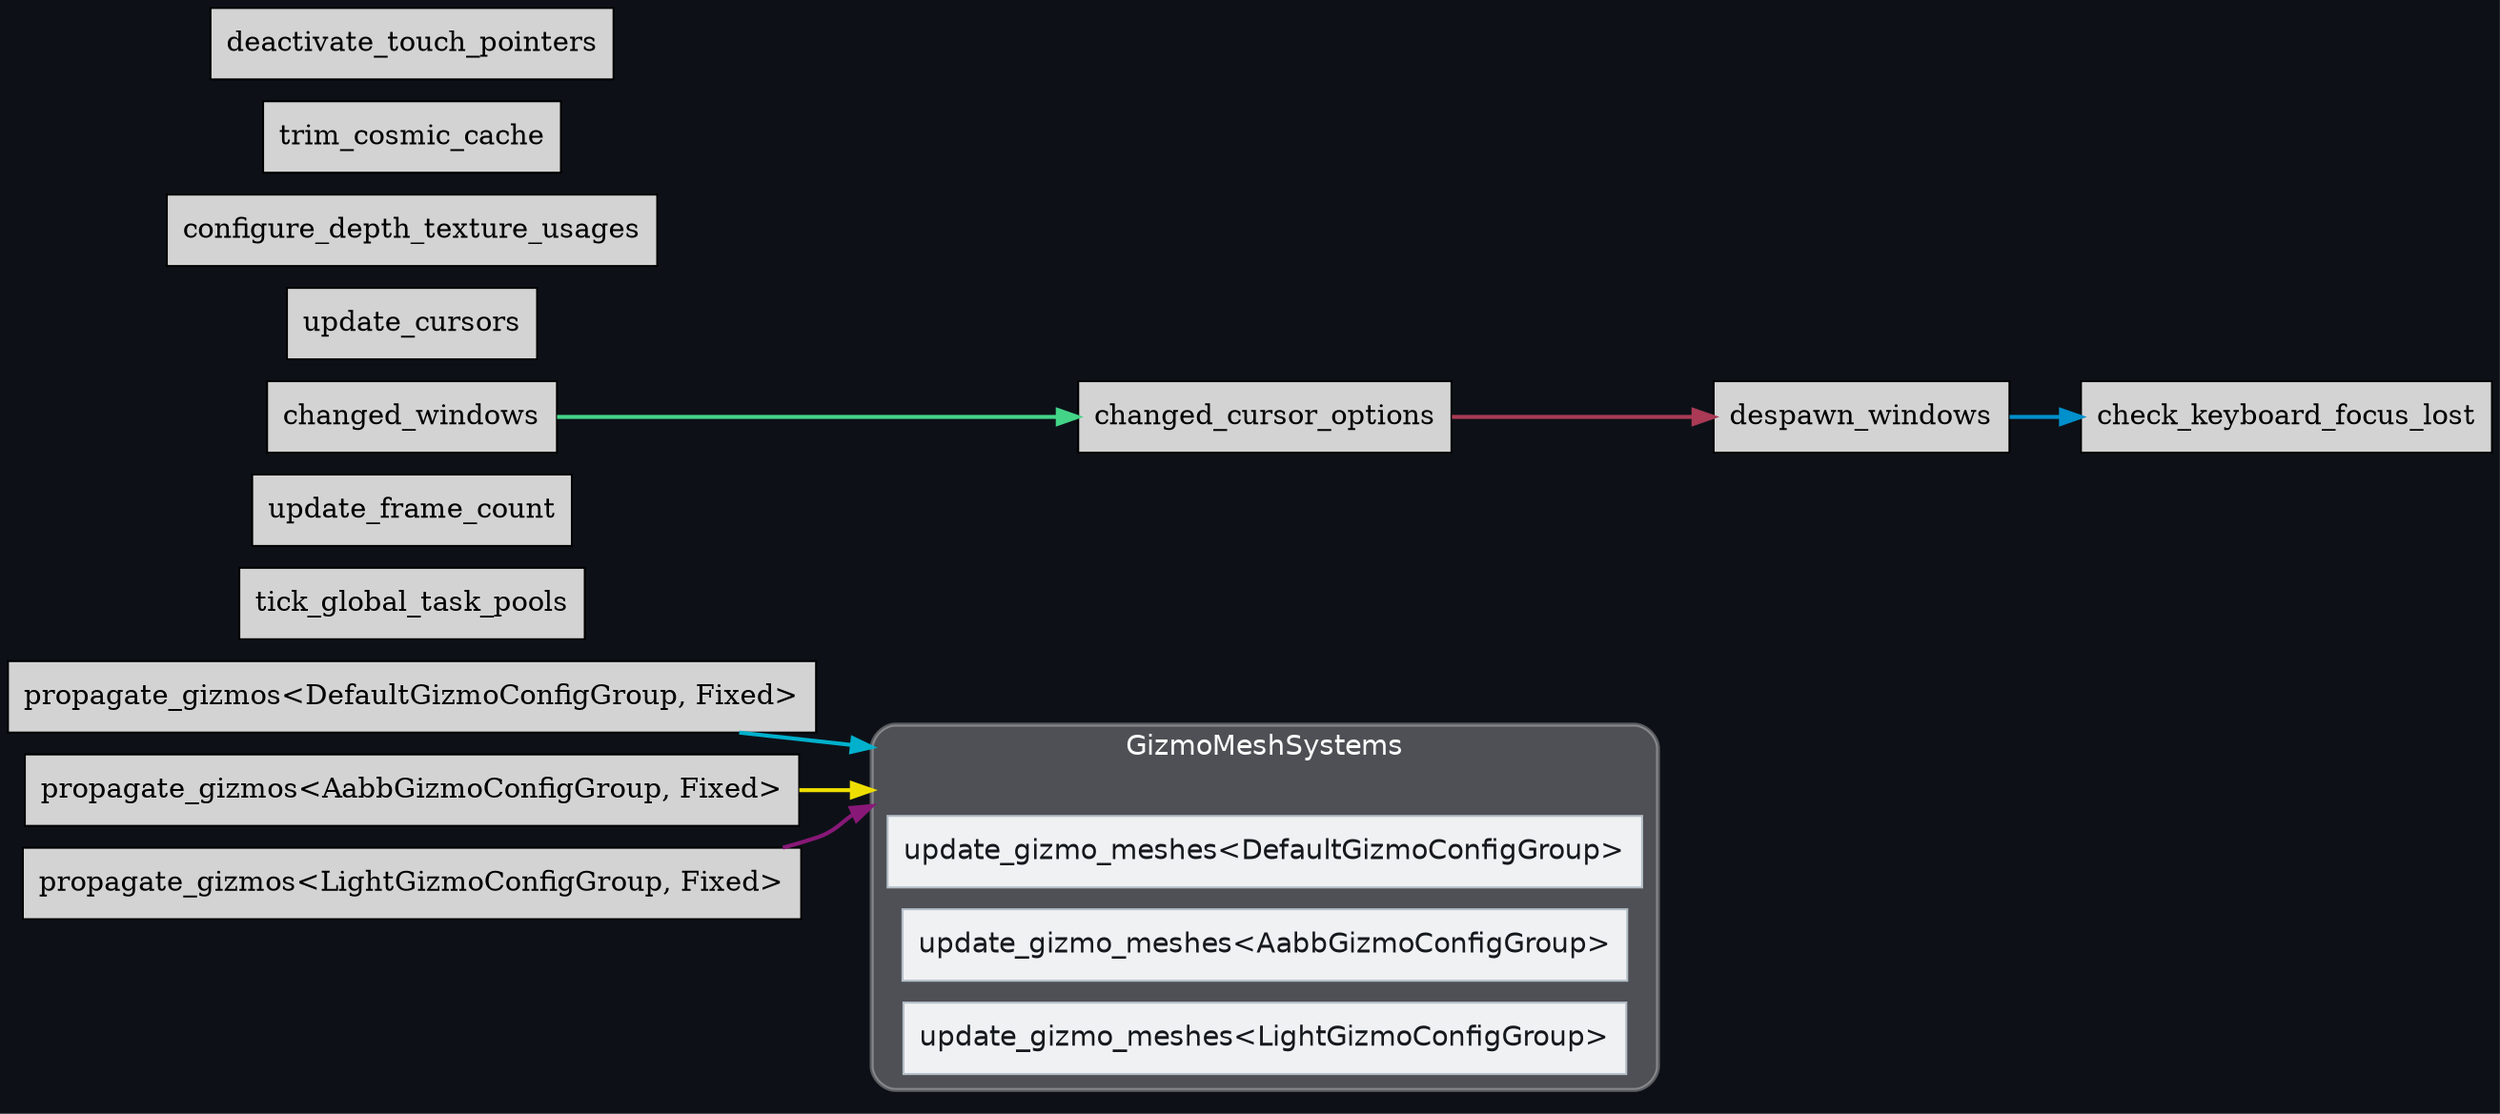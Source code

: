 digraph "" {
	"compound"="true";
	"splines"="spline";
	"rankdir"="LR";
	"bgcolor"="#0d1117";
	"fontname"="Helvetica";
	"nodesep"="0.15";
	edge ["penwidth"="2"];
	node ["shape"="box", "style"="filled"];
	subgraph "clusternode_Set(SystemSetKey(12v1))" {
		"style"="rounded,filled";
		"label"="GizmoMeshSystems";
		"tooltip"="GizmoMeshSystems";
		"fillcolor"="#ffffff44";
		"fontcolor"="#ffffff";
		"color"="#ffffff50";
		"penwidth"="2";
		"set_marker_node_Set(SystemSetKey(12v1))" ["style"="invis", "label"="", "shape"="point"]
		"node_System(SystemKey(11v1))" ["label"="update_gizmo_meshes<DefaultGizmoConfigGroup>", "tooltip"="bevy_gizmos::update_gizmo_meshes<bevy_gizmos::config::DefaultGizmoConfigGroup>", "fillcolor"="#eff1f3", "fontname"="Helvetica", "fontcolor"="#15191d", "color"="#b4bec7", "penwidth"="1"]
		"node_System(SystemKey(13v1))" ["label"="update_gizmo_meshes<AabbGizmoConfigGroup>", "tooltip"="bevy_gizmos::update_gizmo_meshes<bevy_gizmos::aabb::AabbGizmoConfigGroup>", "fillcolor"="#eff1f3", "fontname"="Helvetica", "fontcolor"="#15191d", "color"="#b4bec7", "penwidth"="1"]
		"node_System(SystemKey(15v1))" ["label"="update_gizmo_meshes<LightGizmoConfigGroup>", "tooltip"="bevy_gizmos::update_gizmo_meshes<bevy_gizmos::light::LightGizmoConfigGroup>", "fillcolor"="#eff1f3", "fontname"="Helvetica", "fontcolor"="#15191d", "color"="#b4bec7", "penwidth"="1"]
	}
	
	"node_System(SystemKey(1v1))" ["label"="tick_global_task_pools", "tooltip"="bevy_app::task_pool_plugin::tick_global_task_pools"]
	"node_System(SystemKey(2v1))" ["label"="update_frame_count", "tooltip"="bevy_diagnostic::frame_count_diagnostics_plugin::update_frame_count"]
	"node_System(SystemKey(3v1))" ["label"="changed_windows", "tooltip"="bevy_winit::system::changed_windows"]
	"node_System(SystemKey(4v1))" ["label"="changed_cursor_options", "tooltip"="bevy_winit::system::changed_cursor_options"]
	"node_System(SystemKey(5v1))" ["label"="despawn_windows", "tooltip"="bevy_winit::system::despawn_windows"]
	"node_System(SystemKey(6v1))" ["label"="check_keyboard_focus_lost", "tooltip"="bevy_winit::system::check_keyboard_focus_lost"]
	"node_System(SystemKey(7v1))" ["label"="update_cursors", "tooltip"="bevy_winit::cursor::update_cursors"]
	"node_System(SystemKey(8v1))" ["label"="configure_depth_texture_usages", "tooltip"="bevy_core_pipeline::oit::configure_depth_texture_usages"]
	"node_System(SystemKey(9v1))" ["label"="trim_cosmic_cache", "tooltip"="bevy_text::pipeline::trim_cosmic_cache"]
	"node_System(SystemKey(10v1))" ["label"="propagate_gizmos<DefaultGizmoConfigGroup, Fixed>", "tooltip"="bevy_gizmos::propagate_gizmos<bevy_gizmos::config::DefaultGizmoConfigGroup, bevy_time::fixed::Fixed>"]
	"node_System(SystemKey(12v1))" ["label"="propagate_gizmos<AabbGizmoConfigGroup, Fixed>", "tooltip"="bevy_gizmos::propagate_gizmos<bevy_gizmos::aabb::AabbGizmoConfigGroup, bevy_time::fixed::Fixed>"]
	"node_System(SystemKey(14v1))" ["label"="propagate_gizmos<LightGizmoConfigGroup, Fixed>", "tooltip"="bevy_gizmos::propagate_gizmos<bevy_gizmos::light::LightGizmoConfigGroup, bevy_time::fixed::Fixed>"]
	"node_System(SystemKey(16v1))" ["label"="deactivate_touch_pointers", "tooltip"="bevy_picking::input::deactivate_touch_pointers"]
	"node_System(SystemKey(12v1))" -> "set_marker_node_Set(SystemSetKey(12v1))" ["lhead"="clusternode_Set(SystemSetKey(12v1))", "ltail"="", "tooltip"="propagate_gizmos<AabbGizmoConfigGroup, Fixed> → GizmoMeshSystems", "color"="#eede00"]
	"node_System(SystemKey(14v1))" -> "set_marker_node_Set(SystemSetKey(12v1))" ["lhead"="clusternode_Set(SystemSetKey(12v1))", "ltail"="", "tooltip"="propagate_gizmos<LightGizmoConfigGroup, Fixed> → GizmoMeshSystems", "color"="#881877"]
	"node_System(SystemKey(10v1))" -> "set_marker_node_Set(SystemSetKey(12v1))" ["lhead"="clusternode_Set(SystemSetKey(12v1))", "ltail"="", "tooltip"="propagate_gizmos<DefaultGizmoConfigGroup, Fixed> → GizmoMeshSystems", "color"="#00b0cc"]
	"node_System(SystemKey(4v1))" -> "node_System(SystemKey(5v1))" ["lhead"="", "ltail"="", "tooltip"="changed_cursor_options → despawn_windows", "color"="#aa3a55"]
	"node_System(SystemKey(3v1))" -> "node_System(SystemKey(4v1))" ["lhead"="", "ltail"="", "tooltip"="changed_windows → changed_cursor_options", "color"="#44d488"]
	"node_System(SystemKey(5v1))" -> "node_System(SystemKey(6v1))" ["lhead"="", "ltail"="", "tooltip"="despawn_windows → check_keyboard_focus_lost", "color"="#0090cc"]
}
